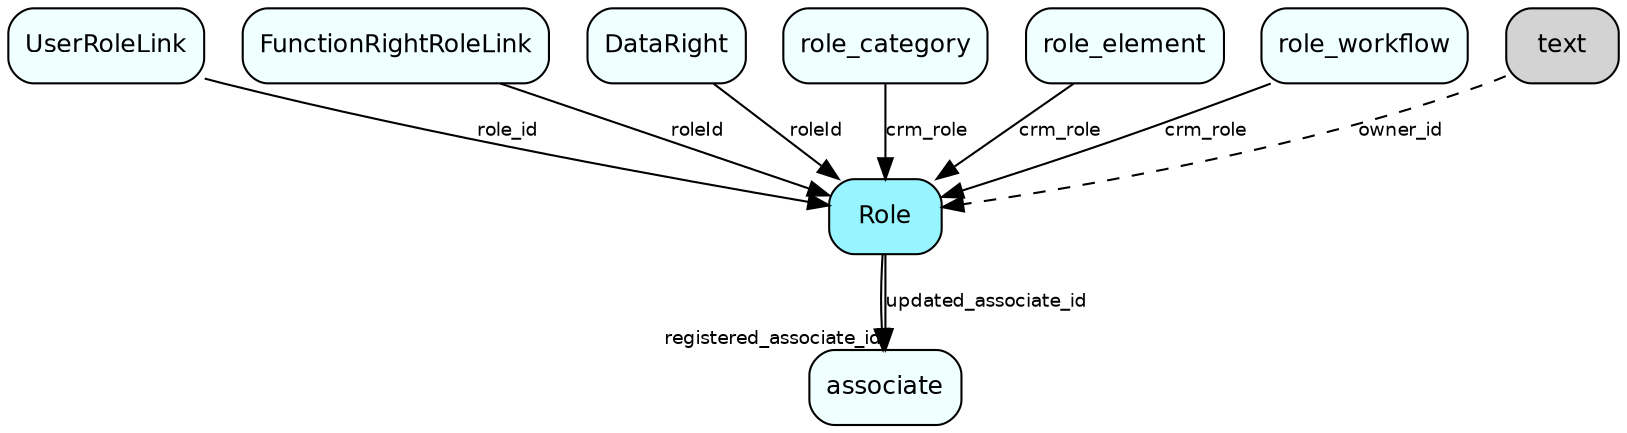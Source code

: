 digraph Role  {
node [shape = box style="rounded, filled" fontname = "Helvetica" fontsize = "12" ]
edge [fontname = "Helvetica" fontsize = "9"]

Role[fillcolor = "cadetblue1"]
associate[fillcolor = "azure1"]
UserRoleLink[fillcolor = "azure1"]
FunctionRightRoleLink[fillcolor = "azure1"]
DataRight[fillcolor = "azure1"]
role_category[fillcolor = "azure1"]
role_element[fillcolor = "azure1"]
role_workflow[fillcolor = "azure1"]
Role -> associate [headlabel = "registered_associate_id"]
Role -> associate [label = "updated_associate_id"]
text -> Role [label = "owner_id" style="dashed"]
UserRoleLink -> Role [label = "role_id"]
FunctionRightRoleLink -> Role [label = "roleId"]
DataRight -> Role [label = "roleId"]
role_category -> Role [label = "crm_role"]
role_element -> Role [label = "crm_role"]
role_workflow -> Role [label = "crm_role"]
}
